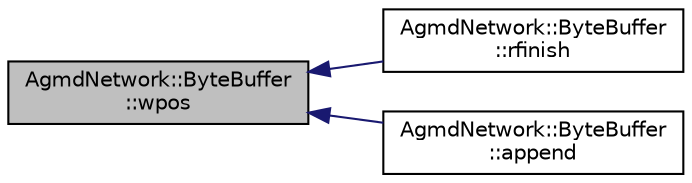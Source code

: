 digraph "AgmdNetwork::ByteBuffer::wpos"
{
  edge [fontname="Helvetica",fontsize="10",labelfontname="Helvetica",labelfontsize="10"];
  node [fontname="Helvetica",fontsize="10",shape=record];
  rankdir="LR";
  Node1 [label="AgmdNetwork::ByteBuffer\l::wpos",height=0.2,width=0.4,color="black", fillcolor="grey75", style="filled" fontcolor="black"];
  Node1 -> Node2 [dir="back",color="midnightblue",fontsize="10",style="solid"];
  Node2 [label="AgmdNetwork::ByteBuffer\l::rfinish",height=0.2,width=0.4,color="black", fillcolor="white", style="filled",URL="$class_agmd_network_1_1_byte_buffer.html#a3d1ff0bbbef78b47eece2408f0f243e7"];
  Node1 -> Node3 [dir="back",color="midnightblue",fontsize="10",style="solid"];
  Node3 [label="AgmdNetwork::ByteBuffer\l::append",height=0.2,width=0.4,color="black", fillcolor="white", style="filled",URL="$class_agmd_network_1_1_byte_buffer.html#a12e7c740a5c5b9376b59f22d9dd84d22"];
}
